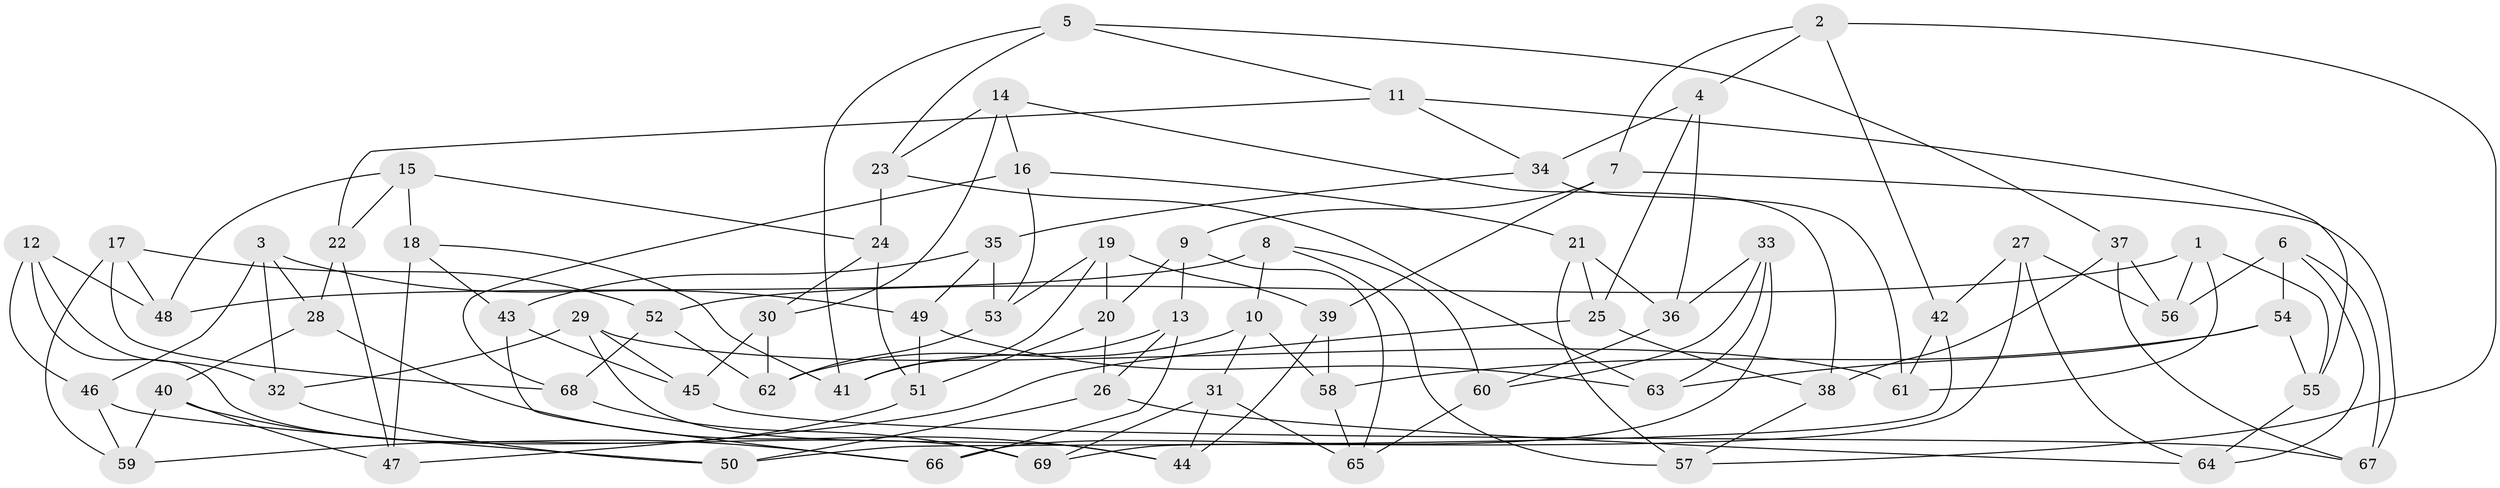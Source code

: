 // Generated by graph-tools (version 1.1) at 2025/50/03/09/25 03:50:55]
// undirected, 69 vertices, 138 edges
graph export_dot {
graph [start="1"]
  node [color=gray90,style=filled];
  1;
  2;
  3;
  4;
  5;
  6;
  7;
  8;
  9;
  10;
  11;
  12;
  13;
  14;
  15;
  16;
  17;
  18;
  19;
  20;
  21;
  22;
  23;
  24;
  25;
  26;
  27;
  28;
  29;
  30;
  31;
  32;
  33;
  34;
  35;
  36;
  37;
  38;
  39;
  40;
  41;
  42;
  43;
  44;
  45;
  46;
  47;
  48;
  49;
  50;
  51;
  52;
  53;
  54;
  55;
  56;
  57;
  58;
  59;
  60;
  61;
  62;
  63;
  64;
  65;
  66;
  67;
  68;
  69;
  1 -- 52;
  1 -- 55;
  1 -- 56;
  1 -- 61;
  2 -- 57;
  2 -- 42;
  2 -- 7;
  2 -- 4;
  3 -- 46;
  3 -- 32;
  3 -- 28;
  3 -- 49;
  4 -- 25;
  4 -- 34;
  4 -- 36;
  5 -- 23;
  5 -- 11;
  5 -- 41;
  5 -- 37;
  6 -- 67;
  6 -- 54;
  6 -- 56;
  6 -- 64;
  7 -- 39;
  7 -- 67;
  7 -- 9;
  8 -- 10;
  8 -- 57;
  8 -- 60;
  8 -- 48;
  9 -- 20;
  9 -- 65;
  9 -- 13;
  10 -- 62;
  10 -- 31;
  10 -- 58;
  11 -- 34;
  11 -- 22;
  11 -- 55;
  12 -- 48;
  12 -- 32;
  12 -- 46;
  12 -- 69;
  13 -- 41;
  13 -- 66;
  13 -- 26;
  14 -- 30;
  14 -- 16;
  14 -- 38;
  14 -- 23;
  15 -- 24;
  15 -- 22;
  15 -- 48;
  15 -- 18;
  16 -- 68;
  16 -- 53;
  16 -- 21;
  17 -- 48;
  17 -- 59;
  17 -- 68;
  17 -- 52;
  18 -- 47;
  18 -- 41;
  18 -- 43;
  19 -- 41;
  19 -- 20;
  19 -- 39;
  19 -- 53;
  20 -- 51;
  20 -- 26;
  21 -- 25;
  21 -- 36;
  21 -- 57;
  22 -- 28;
  22 -- 47;
  23 -- 63;
  23 -- 24;
  24 -- 30;
  24 -- 51;
  25 -- 38;
  25 -- 47;
  26 -- 50;
  26 -- 64;
  27 -- 69;
  27 -- 42;
  27 -- 64;
  27 -- 56;
  28 -- 40;
  28 -- 44;
  29 -- 45;
  29 -- 44;
  29 -- 61;
  29 -- 32;
  30 -- 45;
  30 -- 62;
  31 -- 65;
  31 -- 69;
  31 -- 44;
  32 -- 50;
  33 -- 66;
  33 -- 63;
  33 -- 36;
  33 -- 60;
  34 -- 61;
  34 -- 35;
  35 -- 43;
  35 -- 53;
  35 -- 49;
  36 -- 60;
  37 -- 56;
  37 -- 67;
  37 -- 38;
  38 -- 57;
  39 -- 58;
  39 -- 44;
  40 -- 59;
  40 -- 66;
  40 -- 47;
  42 -- 50;
  42 -- 61;
  43 -- 66;
  43 -- 45;
  45 -- 67;
  46 -- 59;
  46 -- 50;
  49 -- 51;
  49 -- 63;
  51 -- 59;
  52 -- 68;
  52 -- 62;
  53 -- 62;
  54 -- 63;
  54 -- 55;
  54 -- 58;
  55 -- 64;
  58 -- 65;
  60 -- 65;
  68 -- 69;
}
